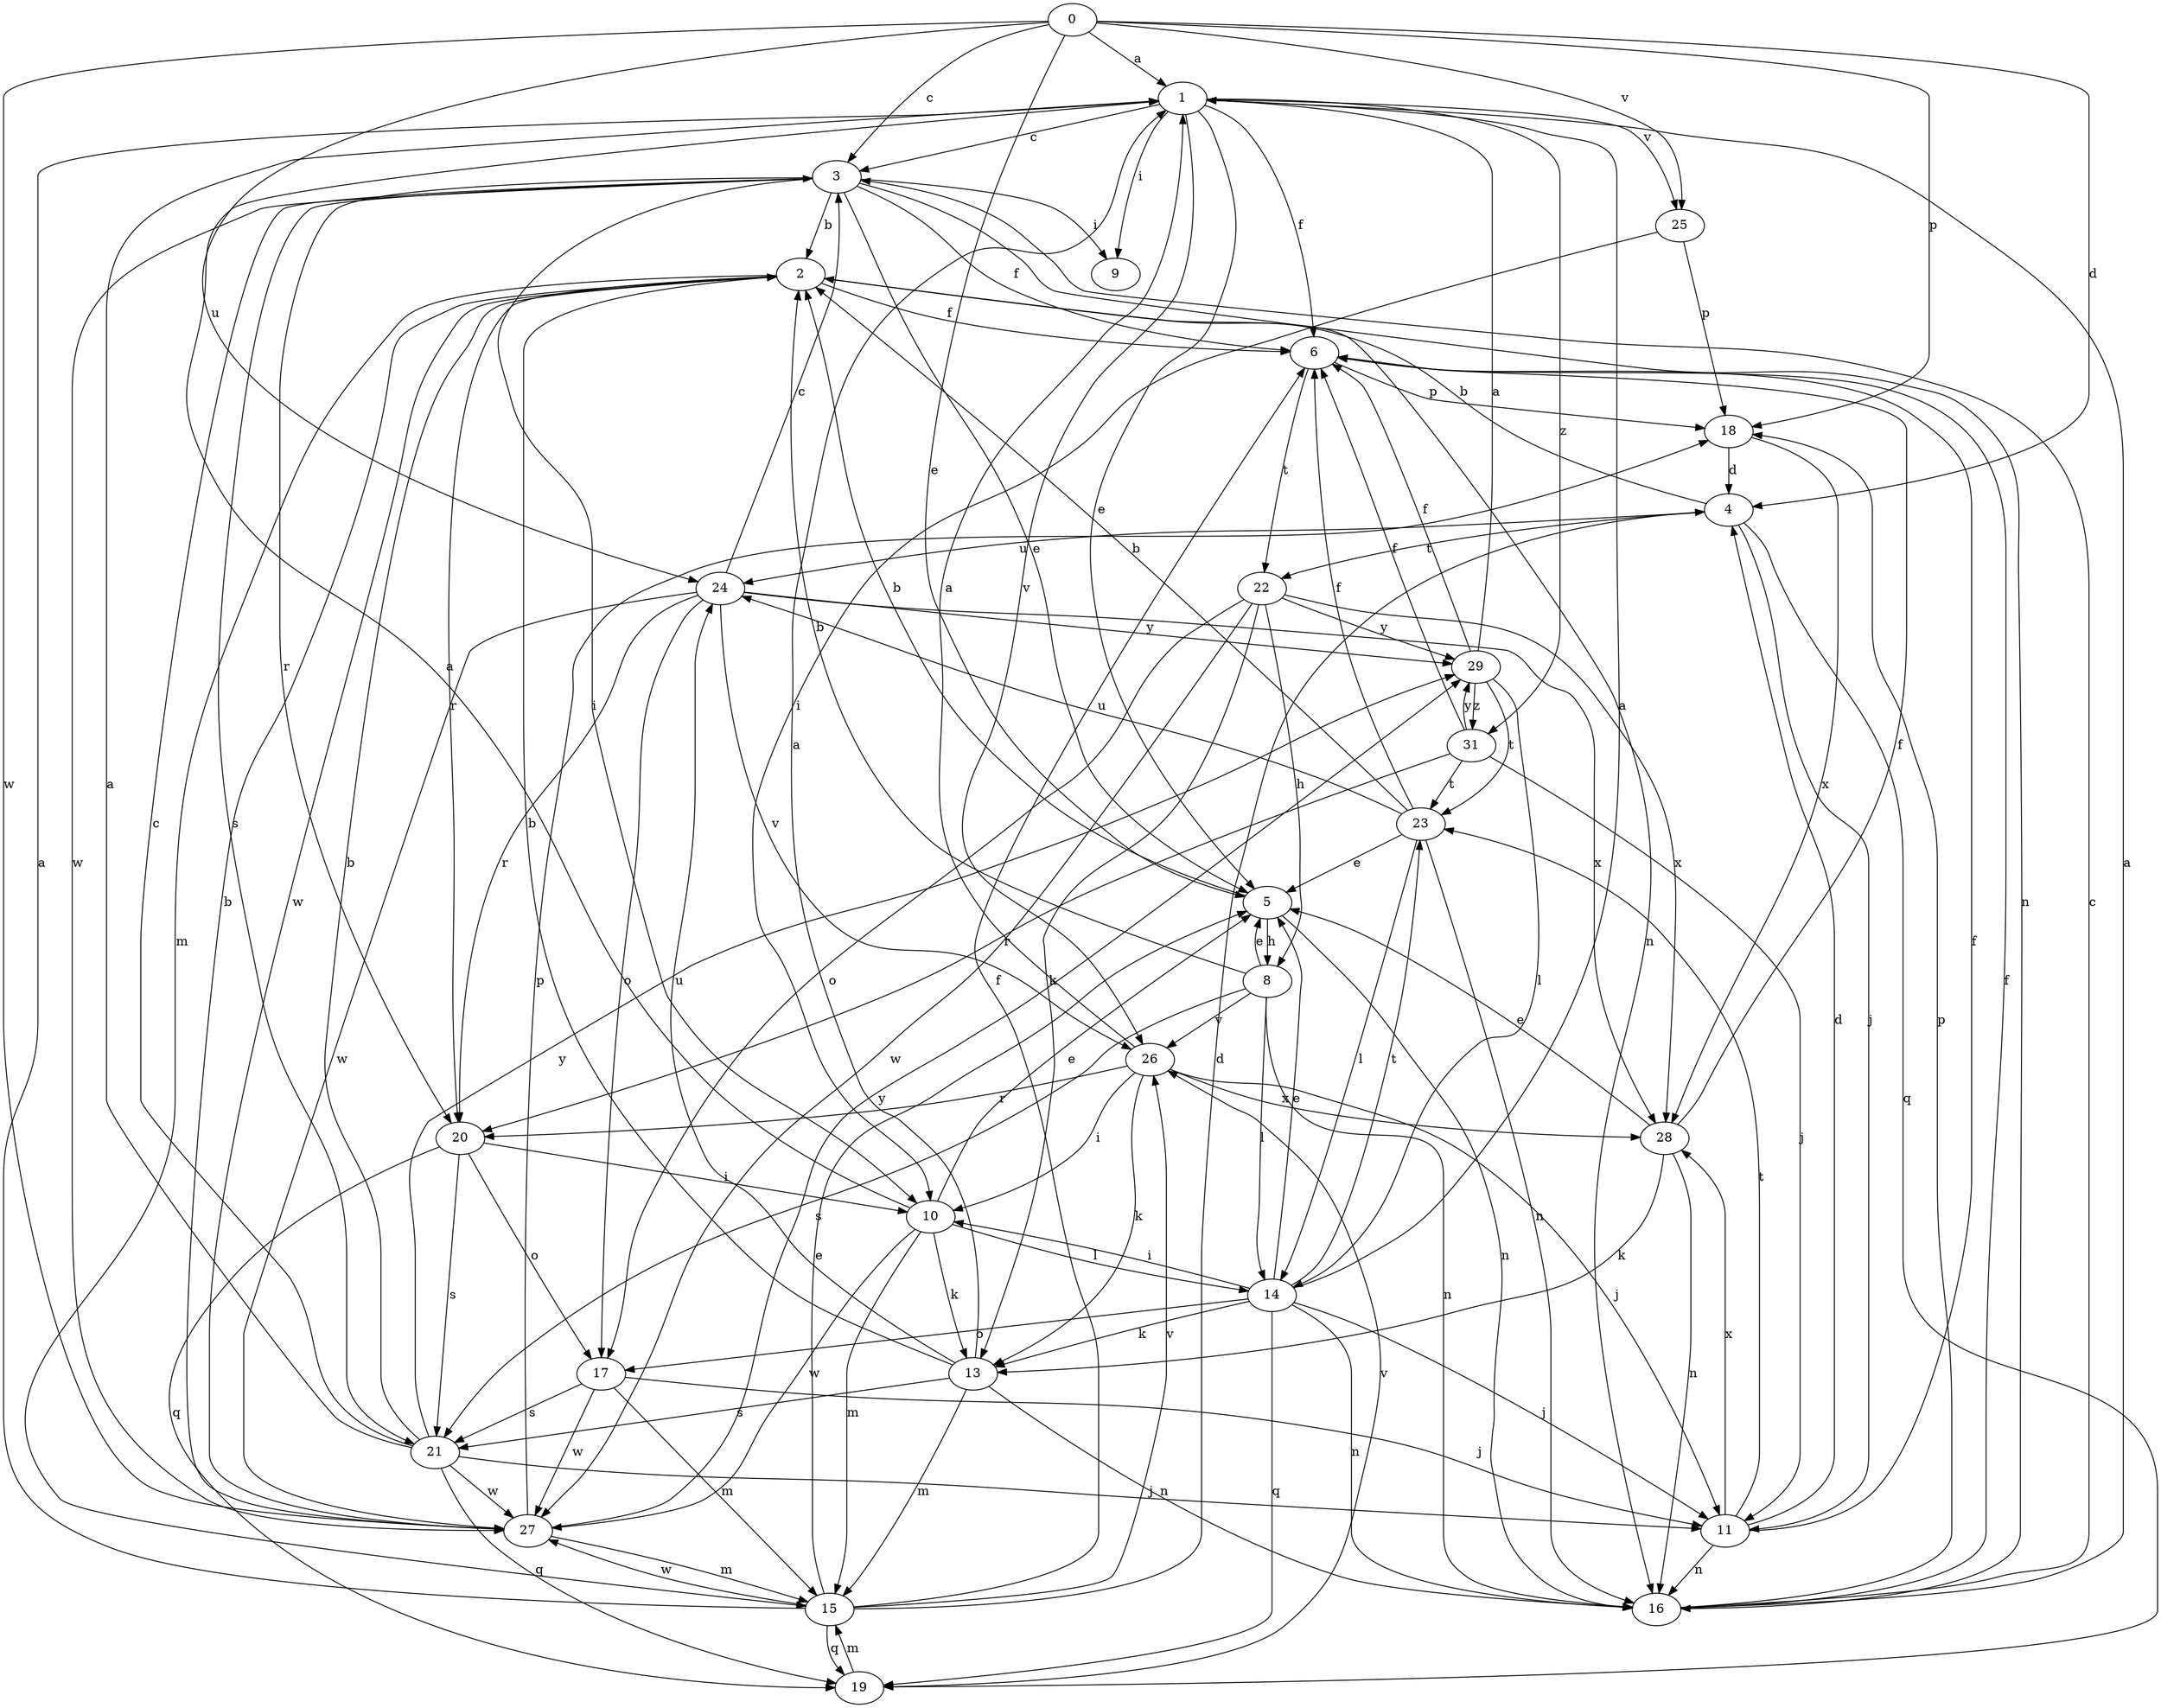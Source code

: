 strict digraph  {
1;
2;
3;
4;
0;
5;
6;
8;
9;
10;
11;
13;
14;
15;
16;
17;
18;
19;
20;
21;
22;
23;
24;
25;
26;
27;
28;
29;
31;
1 -> 3  [label=c];
1 -> 5  [label=e];
1 -> 6  [label=f];
1 -> 9  [label=i];
1 -> 25  [label=v];
1 -> 26  [label=v];
1 -> 31  [label=z];
2 -> 6  [label=f];
2 -> 15  [label=m];
2 -> 16  [label=n];
2 -> 20  [label=r];
2 -> 27  [label=w];
3 -> 2  [label=b];
3 -> 5  [label=e];
3 -> 6  [label=f];
3 -> 9  [label=i];
3 -> 10  [label=i];
3 -> 16  [label=n];
3 -> 20  [label=r];
3 -> 21  [label=s];
3 -> 27  [label=w];
4 -> 2  [label=b];
4 -> 11  [label=j];
4 -> 19  [label=q];
4 -> 22  [label=t];
4 -> 24  [label=u];
0 -> 1  [label=a];
0 -> 3  [label=c];
0 -> 4  [label=d];
0 -> 5  [label=e];
0 -> 18  [label=p];
0 -> 24  [label=u];
0 -> 25  [label=v];
0 -> 27  [label=w];
5 -> 2  [label=b];
5 -> 8  [label=h];
5 -> 16  [label=n];
6 -> 18  [label=p];
6 -> 22  [label=t];
8 -> 2  [label=b];
8 -> 5  [label=e];
8 -> 14  [label=l];
8 -> 16  [label=n];
8 -> 21  [label=s];
8 -> 26  [label=v];
10 -> 1  [label=a];
10 -> 5  [label=e];
10 -> 13  [label=k];
10 -> 14  [label=l];
10 -> 15  [label=m];
10 -> 27  [label=w];
11 -> 4  [label=d];
11 -> 6  [label=f];
11 -> 16  [label=n];
11 -> 23  [label=t];
11 -> 28  [label=x];
13 -> 1  [label=a];
13 -> 2  [label=b];
13 -> 15  [label=m];
13 -> 16  [label=n];
13 -> 21  [label=s];
13 -> 24  [label=u];
14 -> 1  [label=a];
14 -> 5  [label=e];
14 -> 10  [label=i];
14 -> 11  [label=j];
14 -> 13  [label=k];
14 -> 16  [label=n];
14 -> 17  [label=o];
14 -> 19  [label=q];
14 -> 23  [label=t];
15 -> 1  [label=a];
15 -> 4  [label=d];
15 -> 5  [label=e];
15 -> 6  [label=f];
15 -> 19  [label=q];
15 -> 26  [label=v];
15 -> 27  [label=w];
16 -> 1  [label=a];
16 -> 3  [label=c];
16 -> 6  [label=f];
16 -> 18  [label=p];
17 -> 11  [label=j];
17 -> 15  [label=m];
17 -> 21  [label=s];
17 -> 27  [label=w];
18 -> 4  [label=d];
18 -> 28  [label=x];
19 -> 15  [label=m];
19 -> 26  [label=v];
20 -> 10  [label=i];
20 -> 17  [label=o];
20 -> 19  [label=q];
20 -> 21  [label=s];
21 -> 1  [label=a];
21 -> 2  [label=b];
21 -> 3  [label=c];
21 -> 11  [label=j];
21 -> 19  [label=q];
21 -> 27  [label=w];
21 -> 29  [label=y];
22 -> 8  [label=h];
22 -> 13  [label=k];
22 -> 17  [label=o];
22 -> 27  [label=w];
22 -> 28  [label=x];
22 -> 29  [label=y];
23 -> 2  [label=b];
23 -> 5  [label=e];
23 -> 6  [label=f];
23 -> 14  [label=l];
23 -> 16  [label=n];
23 -> 24  [label=u];
24 -> 3  [label=c];
24 -> 17  [label=o];
24 -> 20  [label=r];
24 -> 26  [label=v];
24 -> 27  [label=w];
24 -> 28  [label=x];
24 -> 29  [label=y];
25 -> 10  [label=i];
25 -> 18  [label=p];
26 -> 1  [label=a];
26 -> 10  [label=i];
26 -> 11  [label=j];
26 -> 13  [label=k];
26 -> 20  [label=r];
26 -> 28  [label=x];
27 -> 2  [label=b];
27 -> 15  [label=m];
27 -> 18  [label=p];
27 -> 29  [label=y];
28 -> 5  [label=e];
28 -> 6  [label=f];
28 -> 13  [label=k];
28 -> 16  [label=n];
29 -> 1  [label=a];
29 -> 6  [label=f];
29 -> 14  [label=l];
29 -> 23  [label=t];
29 -> 31  [label=z];
31 -> 6  [label=f];
31 -> 11  [label=j];
31 -> 20  [label=r];
31 -> 23  [label=t];
31 -> 29  [label=y];
}
